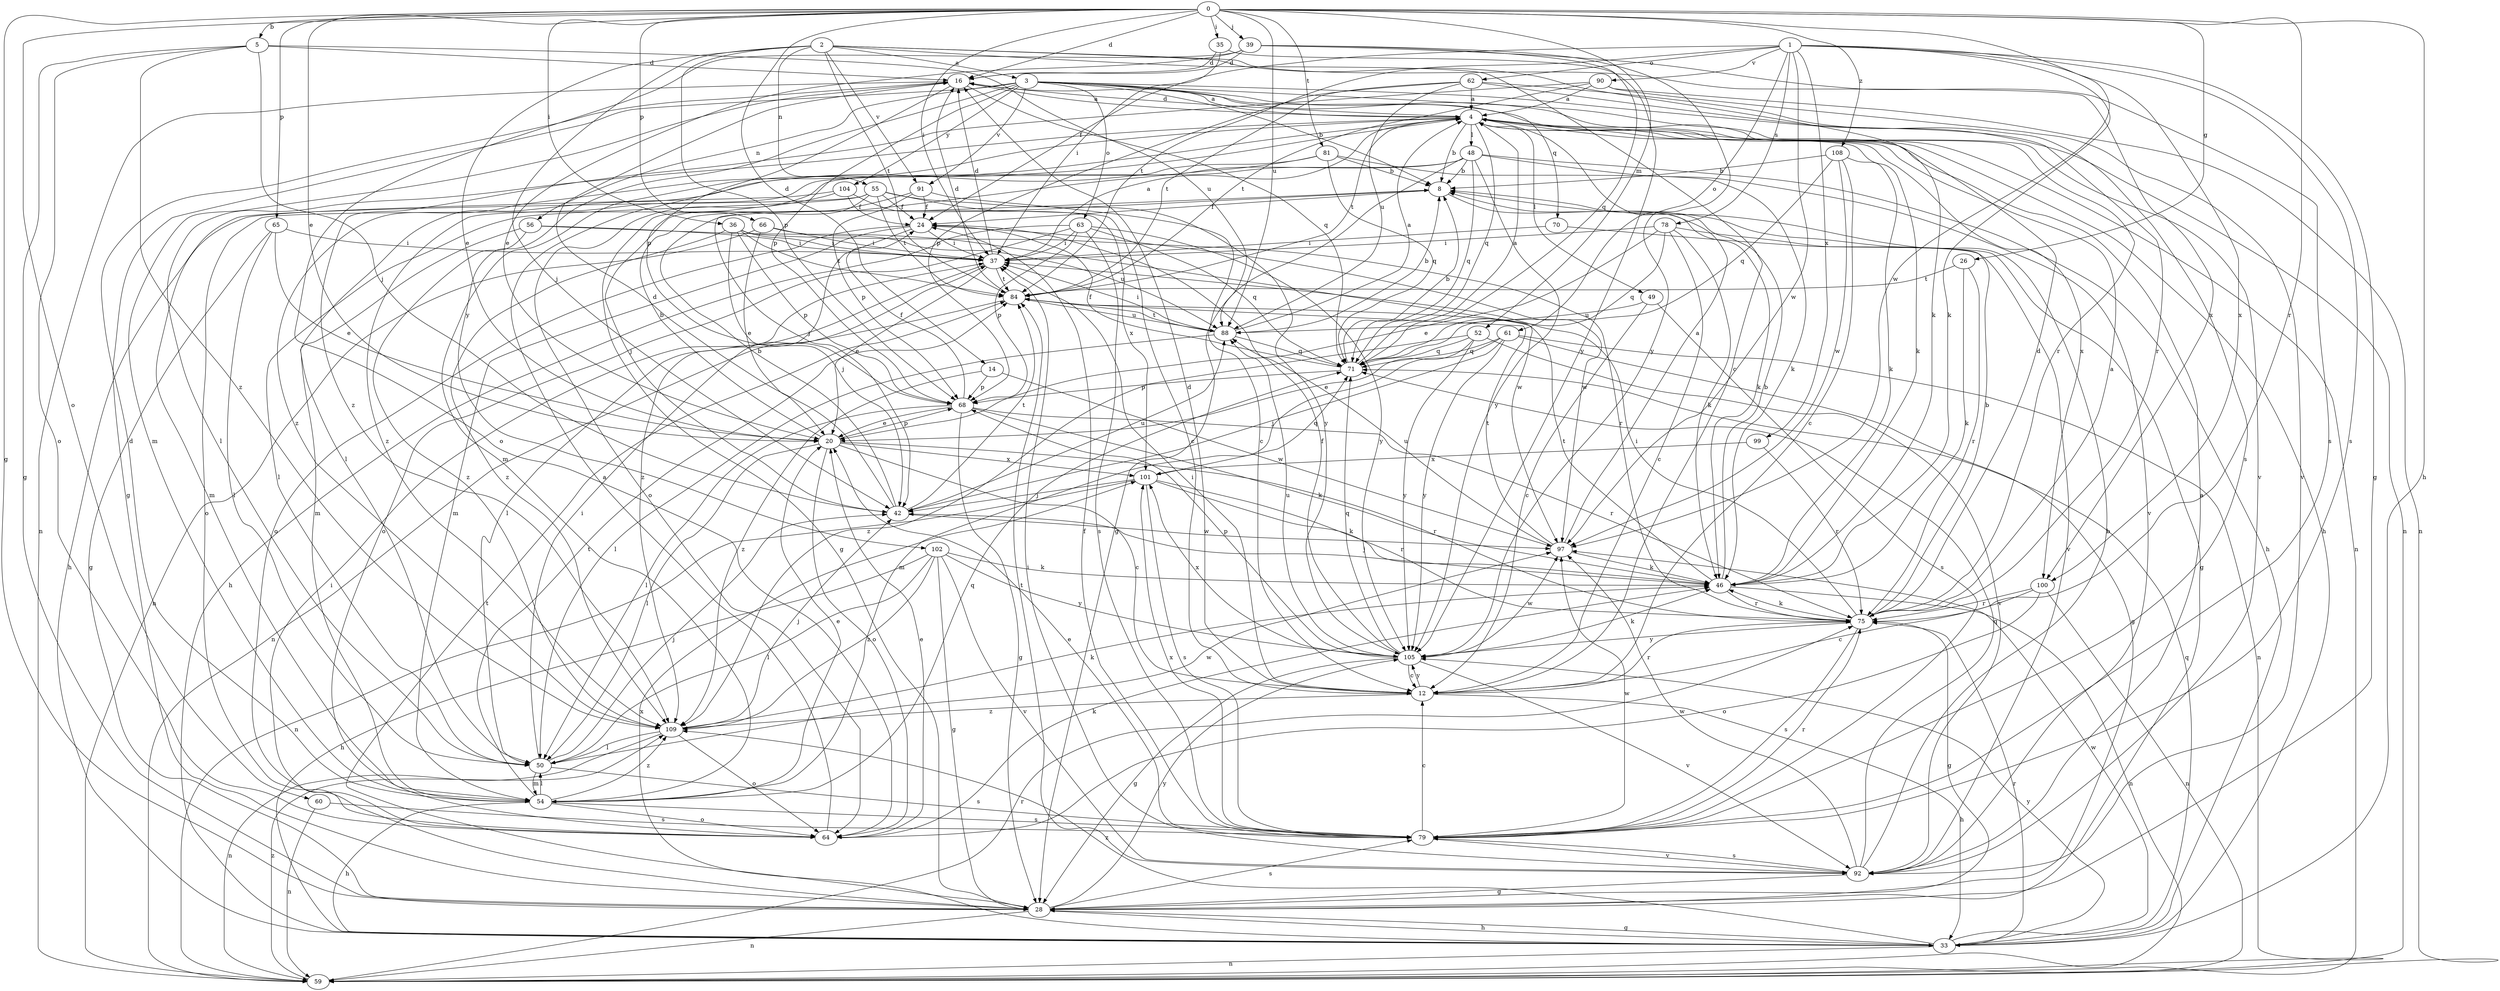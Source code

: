strict digraph  {
0;
1;
2;
3;
4;
5;
8;
12;
14;
16;
20;
24;
26;
28;
33;
35;
36;
37;
39;
42;
46;
48;
49;
50;
52;
54;
55;
56;
59;
60;
61;
62;
63;
64;
65;
66;
68;
70;
71;
75;
78;
79;
81;
84;
88;
90;
91;
92;
97;
99;
100;
101;
102;
104;
105;
108;
109;
0 -> 5  [label=b];
0 -> 14  [label=d];
0 -> 16  [label=d];
0 -> 20  [label=e];
0 -> 26  [label=g];
0 -> 28  [label=g];
0 -> 33  [label=h];
0 -> 35  [label=i];
0 -> 36  [label=i];
0 -> 37  [label=i];
0 -> 39  [label=j];
0 -> 52  [label=m];
0 -> 60  [label=o];
0 -> 65  [label=p];
0 -> 66  [label=p];
0 -> 75  [label=r];
0 -> 81  [label=t];
0 -> 88  [label=u];
0 -> 97  [label=w];
0 -> 108  [label=z];
1 -> 24  [label=f];
1 -> 28  [label=g];
1 -> 46  [label=k];
1 -> 61  [label=o];
1 -> 62  [label=o];
1 -> 78  [label=s];
1 -> 79  [label=s];
1 -> 84  [label=t];
1 -> 90  [label=v];
1 -> 97  [label=w];
1 -> 99  [label=x];
1 -> 100  [label=x];
2 -> 3  [label=a];
2 -> 12  [label=c];
2 -> 20  [label=e];
2 -> 42  [label=j];
2 -> 46  [label=k];
2 -> 55  [label=n];
2 -> 68  [label=p];
2 -> 84  [label=t];
2 -> 91  [label=v];
2 -> 100  [label=x];
3 -> 4  [label=a];
3 -> 8  [label=b];
3 -> 28  [label=g];
3 -> 56  [label=n];
3 -> 59  [label=n];
3 -> 63  [label=o];
3 -> 68  [label=p];
3 -> 70  [label=q];
3 -> 75  [label=r];
3 -> 91  [label=v];
3 -> 92  [label=v];
3 -> 102  [label=y];
3 -> 104  [label=y];
4 -> 8  [label=b];
4 -> 16  [label=d];
4 -> 33  [label=h];
4 -> 46  [label=k];
4 -> 48  [label=l];
4 -> 49  [label=l];
4 -> 50  [label=l];
4 -> 54  [label=m];
4 -> 59  [label=n];
4 -> 71  [label=q];
4 -> 84  [label=t];
4 -> 100  [label=x];
4 -> 109  [label=z];
5 -> 16  [label=d];
5 -> 28  [label=g];
5 -> 42  [label=j];
5 -> 64  [label=o];
5 -> 88  [label=u];
5 -> 109  [label=z];
8 -> 24  [label=f];
8 -> 46  [label=k];
12 -> 16  [label=d];
12 -> 33  [label=h];
12 -> 37  [label=i];
12 -> 75  [label=r];
12 -> 105  [label=y];
12 -> 109  [label=z];
14 -> 68  [label=p];
14 -> 97  [label=w];
14 -> 109  [label=z];
16 -> 4  [label=a];
16 -> 54  [label=m];
16 -> 59  [label=n];
16 -> 68  [label=p];
16 -> 71  [label=q];
20 -> 8  [label=b];
20 -> 12  [label=c];
20 -> 50  [label=l];
20 -> 64  [label=o];
20 -> 68  [label=p];
20 -> 75  [label=r];
20 -> 101  [label=x];
24 -> 37  [label=i];
24 -> 54  [label=m];
24 -> 64  [label=o];
24 -> 97  [label=w];
24 -> 109  [label=z];
26 -> 46  [label=k];
26 -> 75  [label=r];
26 -> 84  [label=t];
28 -> 33  [label=h];
28 -> 37  [label=i];
28 -> 59  [label=n];
28 -> 79  [label=s];
28 -> 84  [label=t];
28 -> 105  [label=y];
33 -> 28  [label=g];
33 -> 59  [label=n];
33 -> 71  [label=q];
33 -> 75  [label=r];
33 -> 97  [label=w];
33 -> 101  [label=x];
33 -> 105  [label=y];
33 -> 109  [label=z];
35 -> 16  [label=d];
35 -> 37  [label=i];
35 -> 105  [label=y];
36 -> 37  [label=i];
36 -> 42  [label=j];
36 -> 68  [label=p];
36 -> 75  [label=r];
36 -> 84  [label=t];
36 -> 109  [label=z];
37 -> 4  [label=a];
37 -> 16  [label=d];
37 -> 20  [label=e];
37 -> 50  [label=l];
37 -> 84  [label=t];
39 -> 16  [label=d];
39 -> 20  [label=e];
39 -> 64  [label=o];
39 -> 71  [label=q];
39 -> 79  [label=s];
39 -> 105  [label=y];
42 -> 8  [label=b];
42 -> 16  [label=d];
42 -> 84  [label=t];
42 -> 88  [label=u];
42 -> 97  [label=w];
46 -> 8  [label=b];
46 -> 42  [label=j];
46 -> 59  [label=n];
46 -> 75  [label=r];
46 -> 84  [label=t];
48 -> 8  [label=b];
48 -> 28  [label=g];
48 -> 33  [label=h];
48 -> 64  [label=o];
48 -> 71  [label=q];
48 -> 92  [label=v];
48 -> 105  [label=y];
48 -> 109  [label=z];
49 -> 12  [label=c];
49 -> 79  [label=s];
49 -> 88  [label=u];
50 -> 37  [label=i];
50 -> 42  [label=j];
50 -> 54  [label=m];
50 -> 79  [label=s];
50 -> 97  [label=w];
52 -> 20  [label=e];
52 -> 71  [label=q];
52 -> 92  [label=v];
52 -> 105  [label=y];
52 -> 109  [label=z];
54 -> 16  [label=d];
54 -> 20  [label=e];
54 -> 33  [label=h];
54 -> 50  [label=l];
54 -> 64  [label=o];
54 -> 71  [label=q];
54 -> 79  [label=s];
54 -> 84  [label=t];
54 -> 109  [label=z];
55 -> 12  [label=c];
55 -> 24  [label=f];
55 -> 33  [label=h];
55 -> 42  [label=j];
55 -> 50  [label=l];
55 -> 84  [label=t];
55 -> 105  [label=y];
56 -> 37  [label=i];
56 -> 54  [label=m];
56 -> 97  [label=w];
56 -> 109  [label=z];
59 -> 75  [label=r];
59 -> 109  [label=z];
60 -> 59  [label=n];
60 -> 79  [label=s];
61 -> 28  [label=g];
61 -> 42  [label=j];
61 -> 54  [label=m];
61 -> 59  [label=n];
61 -> 71  [label=q];
61 -> 105  [label=y];
62 -> 4  [label=a];
62 -> 68  [label=p];
62 -> 75  [label=r];
62 -> 79  [label=s];
62 -> 84  [label=t];
62 -> 88  [label=u];
63 -> 33  [label=h];
63 -> 37  [label=i];
63 -> 64  [label=o];
63 -> 68  [label=p];
63 -> 71  [label=q];
63 -> 79  [label=s];
63 -> 105  [label=y];
64 -> 4  [label=a];
64 -> 20  [label=e];
64 -> 46  [label=k];
65 -> 20  [label=e];
65 -> 28  [label=g];
65 -> 37  [label=i];
65 -> 50  [label=l];
66 -> 20  [label=e];
66 -> 37  [label=i];
66 -> 59  [label=n];
66 -> 88  [label=u];
68 -> 20  [label=e];
68 -> 24  [label=f];
68 -> 28  [label=g];
68 -> 46  [label=k];
68 -> 50  [label=l];
68 -> 75  [label=r];
70 -> 37  [label=i];
70 -> 92  [label=v];
71 -> 4  [label=a];
71 -> 8  [label=b];
71 -> 24  [label=f];
71 -> 68  [label=p];
75 -> 4  [label=a];
75 -> 8  [label=b];
75 -> 16  [label=d];
75 -> 28  [label=g];
75 -> 37  [label=i];
75 -> 46  [label=k];
75 -> 79  [label=s];
75 -> 105  [label=y];
78 -> 12  [label=c];
78 -> 20  [label=e];
78 -> 28  [label=g];
78 -> 37  [label=i];
78 -> 46  [label=k];
78 -> 71  [label=q];
79 -> 12  [label=c];
79 -> 20  [label=e];
79 -> 24  [label=f];
79 -> 75  [label=r];
79 -> 92  [label=v];
79 -> 97  [label=w];
79 -> 101  [label=x];
81 -> 8  [label=b];
81 -> 42  [label=j];
81 -> 46  [label=k];
81 -> 50  [label=l];
81 -> 71  [label=q];
84 -> 16  [label=d];
84 -> 59  [label=n];
84 -> 88  [label=u];
88 -> 4  [label=a];
88 -> 8  [label=b];
88 -> 37  [label=i];
88 -> 50  [label=l];
88 -> 71  [label=q];
88 -> 84  [label=t];
90 -> 4  [label=a];
90 -> 59  [label=n];
90 -> 84  [label=t];
90 -> 92  [label=v];
90 -> 109  [label=z];
91 -> 12  [label=c];
91 -> 24  [label=f];
91 -> 64  [label=o];
91 -> 68  [label=p];
92 -> 4  [label=a];
92 -> 8  [label=b];
92 -> 28  [label=g];
92 -> 37  [label=i];
92 -> 71  [label=q];
92 -> 79  [label=s];
92 -> 84  [label=t];
92 -> 97  [label=w];
97 -> 4  [label=a];
97 -> 46  [label=k];
97 -> 84  [label=t];
97 -> 88  [label=u];
99 -> 75  [label=r];
99 -> 101  [label=x];
100 -> 12  [label=c];
100 -> 59  [label=n];
100 -> 64  [label=o];
100 -> 75  [label=r];
101 -> 42  [label=j];
101 -> 46  [label=k];
101 -> 59  [label=n];
101 -> 71  [label=q];
101 -> 75  [label=r];
101 -> 79  [label=s];
102 -> 28  [label=g];
102 -> 33  [label=h];
102 -> 46  [label=k];
102 -> 50  [label=l];
102 -> 92  [label=v];
102 -> 105  [label=y];
102 -> 109  [label=z];
104 -> 24  [label=f];
104 -> 28  [label=g];
104 -> 54  [label=m];
104 -> 101  [label=x];
105 -> 12  [label=c];
105 -> 24  [label=f];
105 -> 28  [label=g];
105 -> 46  [label=k];
105 -> 68  [label=p];
105 -> 71  [label=q];
105 -> 88  [label=u];
105 -> 92  [label=v];
105 -> 97  [label=w];
105 -> 101  [label=x];
108 -> 8  [label=b];
108 -> 12  [label=c];
108 -> 46  [label=k];
108 -> 71  [label=q];
108 -> 97  [label=w];
109 -> 42  [label=j];
109 -> 46  [label=k];
109 -> 50  [label=l];
109 -> 59  [label=n];
109 -> 64  [label=o];
}
